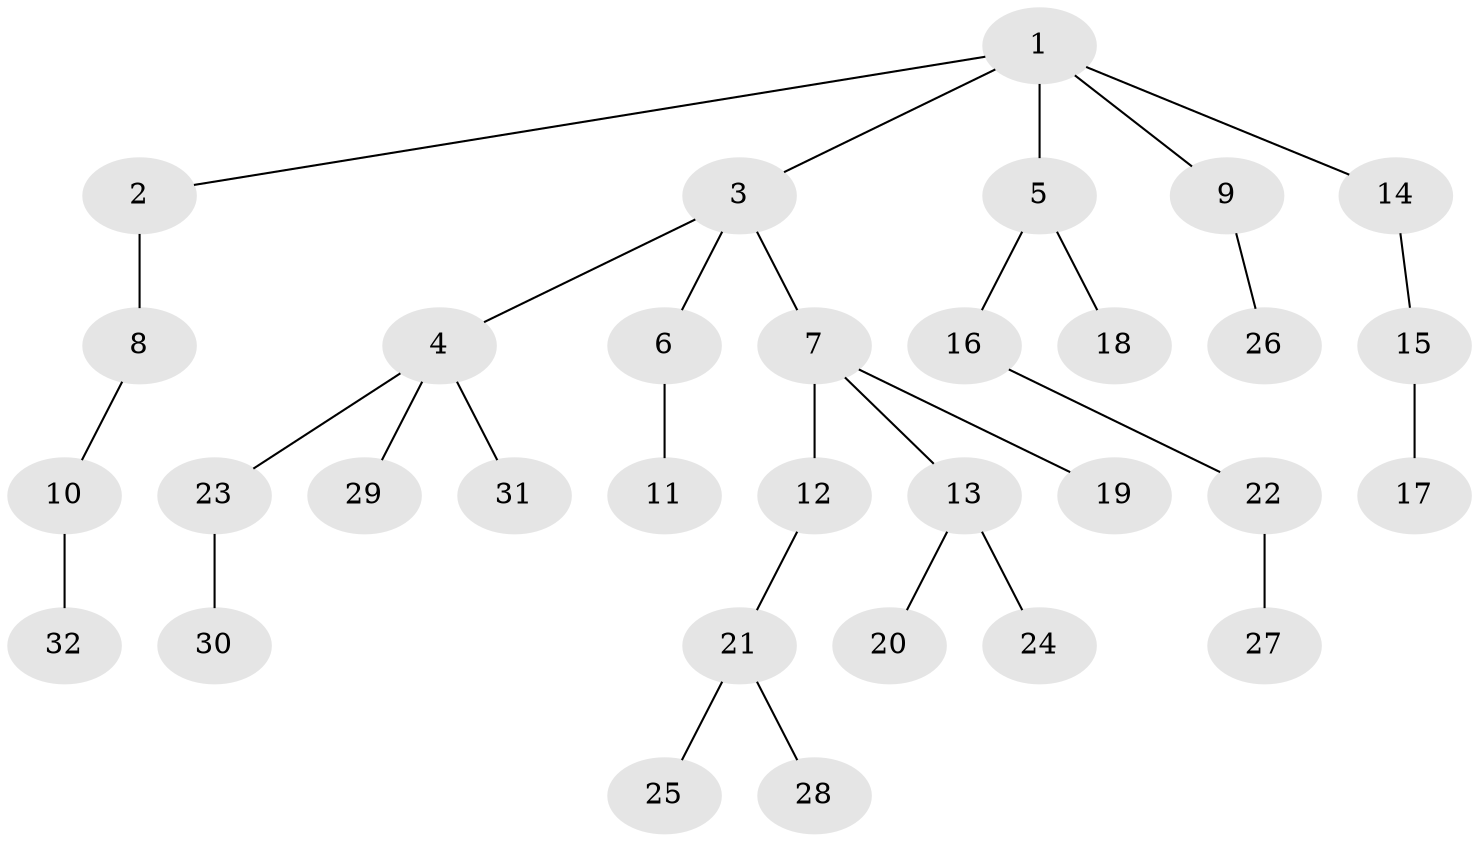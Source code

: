 // original degree distribution, {8: 0.015873015873015872, 2: 0.2222222222222222, 5: 0.031746031746031744, 3: 0.14285714285714285, 6: 0.015873015873015872, 4: 0.047619047619047616, 1: 0.5238095238095238}
// Generated by graph-tools (version 1.1) at 2025/37/03/09/25 02:37:06]
// undirected, 32 vertices, 31 edges
graph export_dot {
graph [start="1"]
  node [color=gray90,style=filled];
  1;
  2;
  3;
  4;
  5;
  6;
  7;
  8;
  9;
  10;
  11;
  12;
  13;
  14;
  15;
  16;
  17;
  18;
  19;
  20;
  21;
  22;
  23;
  24;
  25;
  26;
  27;
  28;
  29;
  30;
  31;
  32;
  1 -- 2 [weight=1.0];
  1 -- 3 [weight=1.0];
  1 -- 5 [weight=3.0];
  1 -- 9 [weight=1.0];
  1 -- 14 [weight=1.0];
  2 -- 8 [weight=2.0];
  3 -- 4 [weight=1.0];
  3 -- 6 [weight=1.0];
  3 -- 7 [weight=1.0];
  4 -- 23 [weight=1.0];
  4 -- 29 [weight=1.0];
  4 -- 31 [weight=1.0];
  5 -- 16 [weight=1.0];
  5 -- 18 [weight=1.0];
  6 -- 11 [weight=4.0];
  7 -- 12 [weight=1.0];
  7 -- 13 [weight=1.0];
  7 -- 19 [weight=1.0];
  8 -- 10 [weight=1.0];
  9 -- 26 [weight=1.0];
  10 -- 32 [weight=1.0];
  12 -- 21 [weight=1.0];
  13 -- 20 [weight=1.0];
  13 -- 24 [weight=2.0];
  14 -- 15 [weight=1.0];
  15 -- 17 [weight=1.0];
  16 -- 22 [weight=1.0];
  21 -- 25 [weight=1.0];
  21 -- 28 [weight=1.0];
  22 -- 27 [weight=1.0];
  23 -- 30 [weight=1.0];
}
